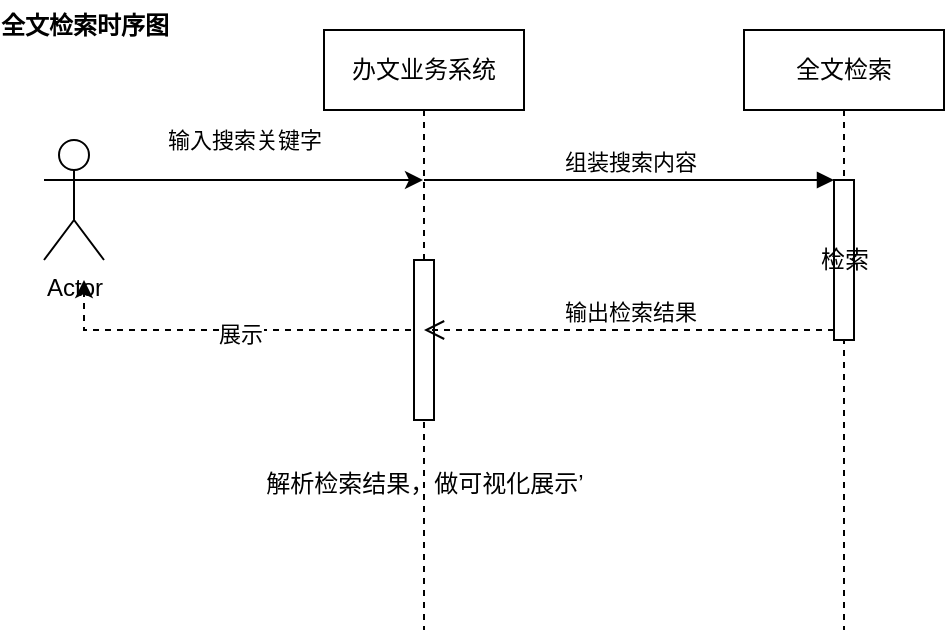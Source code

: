 <mxfile version="21.5.2" type="github">
  <diagram name="第 1 页" id="LdHHr-EjlGBkQb0S6M5a">
    <mxGraphModel dx="1434" dy="764" grid="1" gridSize="10" guides="1" tooltips="1" connect="1" arrows="1" fold="1" page="1" pageScale="1" pageWidth="827" pageHeight="1169" math="0" shadow="0">
      <root>
        <mxCell id="0" />
        <mxCell id="1" parent="0" />
        <mxCell id="sIEmG1q061Rkc91FM-IE-13" style="edgeStyle=orthogonalEdgeStyle;rounded=0;orthogonalLoop=1;jettySize=auto;html=1;" edge="1" parent="1">
          <mxGeometry relative="1" as="geometry">
            <mxPoint x="160" y="360" as="sourcePoint" />
            <mxPoint x="319.5" y="360" as="targetPoint" />
            <Array as="points">
              <mxPoint x="270" y="360" />
              <mxPoint x="270" y="360" />
            </Array>
          </mxGeometry>
        </mxCell>
        <mxCell id="sIEmG1q061Rkc91FM-IE-14" value="输入搜索关键字&lt;br&gt;" style="edgeLabel;html=1;align=center;verticalAlign=middle;resizable=0;points=[];" vertex="1" connectable="0" parent="sIEmG1q061Rkc91FM-IE-13">
          <mxGeometry x="-0.122" y="-1" relative="1" as="geometry">
            <mxPoint y="-21" as="offset" />
          </mxGeometry>
        </mxCell>
        <mxCell id="sIEmG1q061Rkc91FM-IE-1" value="Actor" style="shape=umlActor;verticalLabelPosition=bottom;verticalAlign=top;html=1;outlineConnect=0;" vertex="1" parent="1">
          <mxGeometry x="130" y="340" width="30" height="60" as="geometry" />
        </mxCell>
        <mxCell id="sIEmG1q061Rkc91FM-IE-16" style="edgeStyle=elbowEdgeStyle;rounded=0;orthogonalLoop=1;jettySize=auto;html=1;elbow=vertical;curved=0;dashed=1;" edge="1" parent="1" source="sIEmG1q061Rkc91FM-IE-5">
          <mxGeometry relative="1" as="geometry">
            <mxPoint x="150" y="410" as="targetPoint" />
            <Array as="points">
              <mxPoint x="260" y="435" />
            </Array>
          </mxGeometry>
        </mxCell>
        <mxCell id="sIEmG1q061Rkc91FM-IE-19" value="展示" style="edgeLabel;html=1;align=center;verticalAlign=middle;resizable=0;points=[];" vertex="1" connectable="0" parent="sIEmG1q061Rkc91FM-IE-16">
          <mxGeometry x="-0.049" y="2" relative="1" as="geometry">
            <mxPoint x="1" as="offset" />
          </mxGeometry>
        </mxCell>
        <mxCell id="sIEmG1q061Rkc91FM-IE-5" value="办文业务系统" style="shape=umlLifeline;perimeter=lifelinePerimeter;whiteSpace=wrap;html=1;container=1;dropTarget=0;collapsible=0;recursiveResize=0;outlineConnect=0;portConstraint=eastwest;newEdgeStyle={&quot;edgeStyle&quot;:&quot;elbowEdgeStyle&quot;,&quot;elbow&quot;:&quot;vertical&quot;,&quot;curved&quot;:0,&quot;rounded&quot;:0};" vertex="1" parent="1">
          <mxGeometry x="270" y="285" width="100" height="300" as="geometry" />
        </mxCell>
        <mxCell id="sIEmG1q061Rkc91FM-IE-18" value="&lt;br&gt;&lt;br&gt;&lt;br&gt;&lt;br&gt;&lt;br&gt;&lt;br&gt;&lt;br&gt;&lt;br&gt;&lt;br&gt;&lt;br&gt;解析检索结果，做可视化展示’" style="html=1;points=[];perimeter=orthogonalPerimeter;outlineConnect=0;targetShapes=umlLifeline;portConstraint=eastwest;newEdgeStyle={&quot;edgeStyle&quot;:&quot;elbowEdgeStyle&quot;,&quot;elbow&quot;:&quot;vertical&quot;,&quot;curved&quot;:0,&quot;rounded&quot;:0};" vertex="1" parent="sIEmG1q061Rkc91FM-IE-5">
          <mxGeometry x="45" y="115" width="10" height="80" as="geometry" />
        </mxCell>
        <mxCell id="sIEmG1q061Rkc91FM-IE-6" value="全文检索" style="shape=umlLifeline;perimeter=lifelinePerimeter;whiteSpace=wrap;html=1;container=1;dropTarget=0;collapsible=0;recursiveResize=0;outlineConnect=0;portConstraint=eastwest;newEdgeStyle={&quot;edgeStyle&quot;:&quot;elbowEdgeStyle&quot;,&quot;elbow&quot;:&quot;vertical&quot;,&quot;curved&quot;:0,&quot;rounded&quot;:0};" vertex="1" parent="1">
          <mxGeometry x="480" y="285" width="100" height="300" as="geometry" />
        </mxCell>
        <mxCell id="sIEmG1q061Rkc91FM-IE-10" value="检索" style="html=1;points=[];perimeter=orthogonalPerimeter;outlineConnect=0;targetShapes=umlLifeline;portConstraint=eastwest;newEdgeStyle={&quot;edgeStyle&quot;:&quot;elbowEdgeStyle&quot;,&quot;elbow&quot;:&quot;vertical&quot;,&quot;curved&quot;:0,&quot;rounded&quot;:0};" vertex="1" parent="sIEmG1q061Rkc91FM-IE-6">
          <mxGeometry x="45" y="75" width="10" height="80" as="geometry" />
        </mxCell>
        <mxCell id="sIEmG1q061Rkc91FM-IE-11" value="组装搜索内容&lt;br&gt;" style="html=1;verticalAlign=bottom;endArrow=block;edgeStyle=elbowEdgeStyle;elbow=vertical;curved=0;rounded=0;" edge="1" target="sIEmG1q061Rkc91FM-IE-10" parent="1">
          <mxGeometry relative="1" as="geometry">
            <mxPoint x="320" y="360" as="sourcePoint" />
          </mxGeometry>
        </mxCell>
        <mxCell id="sIEmG1q061Rkc91FM-IE-12" value="输出检索结果" style="html=1;verticalAlign=bottom;endArrow=open;dashed=1;endSize=8;edgeStyle=elbowEdgeStyle;elbow=vertical;curved=0;rounded=0;" edge="1" source="sIEmG1q061Rkc91FM-IE-10" parent="1">
          <mxGeometry relative="1" as="geometry">
            <mxPoint x="320" y="435" as="targetPoint" />
          </mxGeometry>
        </mxCell>
        <mxCell id="sIEmG1q061Rkc91FM-IE-20" value="全文检索时序图" style="text;align=center;fontStyle=1;verticalAlign=middle;spacingLeft=3;spacingRight=3;strokeColor=none;rotatable=0;points=[[0,0.5],[1,0.5]];portConstraint=eastwest;html=1;" vertex="1" parent="1">
          <mxGeometry x="110" y="270" width="80" height="26" as="geometry" />
        </mxCell>
      </root>
    </mxGraphModel>
  </diagram>
</mxfile>
